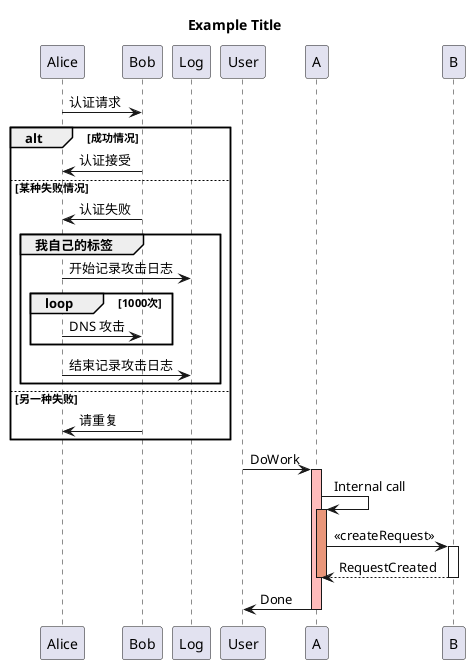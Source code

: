 @startuml aa

title Example Title 


Alice -> Bob: 认证请求

alt 成功情况

    Bob -> Alice: 认证接受

else 某种失败情况

    Bob -> Alice: 认证失败
    group 我自己的标签
    Alice -> Log : 开始记录攻击日志
        loop 1000次
            Alice -> Bob: DNS 攻击
        end
    Alice -> Log : 结束记录攻击日志
    end

else 另一种失败

   Bob -> Alice: 请重复

end


participant User

User -> A: DoWork
activate A #FFBBBB

A -> A: Internal call
activate A #DarkSalmon

A -> B: << createRequest >>
activate B

B --> A: RequestCreated
deactivate B
deactivate A
A -> User: Done
deactivate A


@enduml